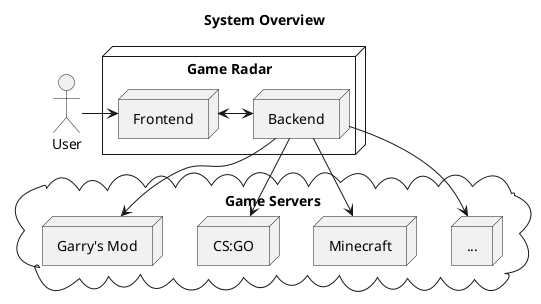 @startuml
skinparam linetype straight
skinparam monochrome true

title System Overview

actor "User" as user
node "Game Radar" as game_radar {
    node "Frontend" as frontend
    node "Backend" as backend
}
cloud "Game Servers" as game_servers {
    node "Minecraft" as minecraft
    node "CS:GO" as csgo
    node "Garry's Mod" as gmod
    node "..." as misc_servers
}

user -> frontend
frontend <-> backend
backend --> gmod
backend --> csgo
backend --> minecraft
backend -> misc_servers

@enduml